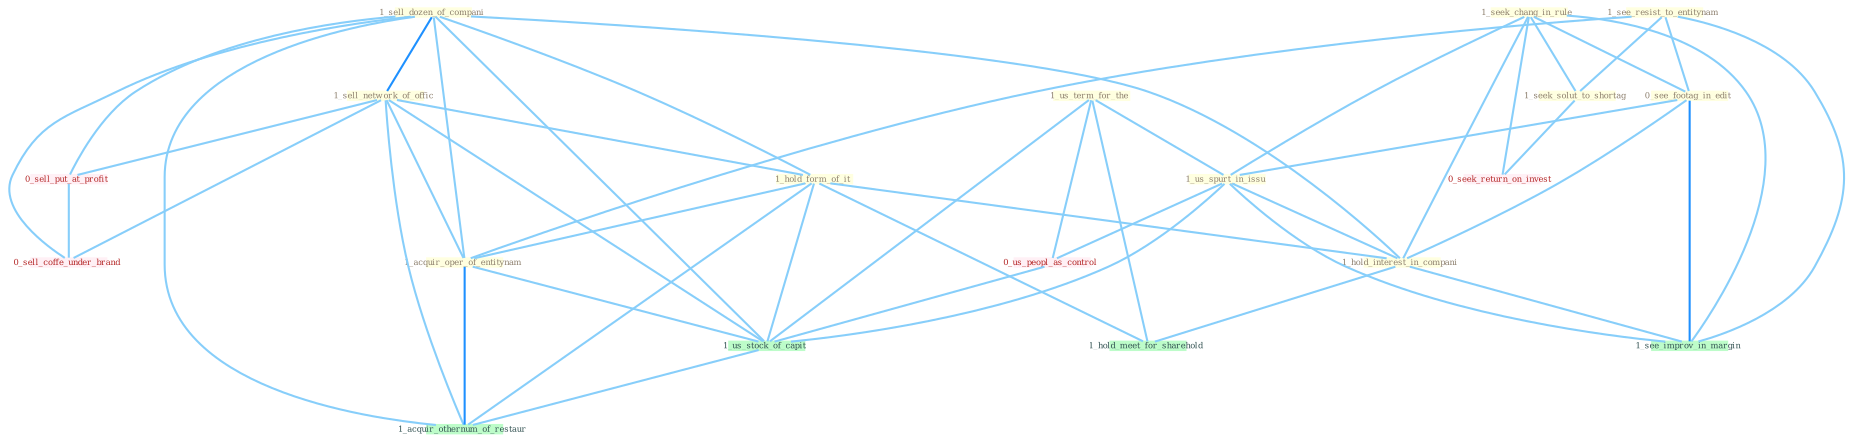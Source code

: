 Graph G{ 
    node
    [shape=polygon,style=filled,width=.5,height=.06,color="#BDFCC9",fixedsize=true,fontsize=4,
    fontcolor="#2f4f4f"];
    {node
    [color="#ffffe0", fontcolor="#8b7d6b"] "1_sell_dozen_of_compani " "1_sell_network_of_offic " "1_seek_chang_in_rule " "1_hold_form_of_it " "1_see_resist_to_entitynam " "1_acquir_oper_of_entitynam " "1_seek_solut_to_shortag " "1_us_term_for_the " "0_see_footag_in_edit " "1_us_spurt_in_issu " "1_hold_interest_in_compani "}
{node [color="#fff0f5", fontcolor="#b22222"] "0_us_peopl_as_control " "0_sell_put_at_profit " "0_seek_return_on_invest " "0_sell_coffe_under_brand "}
edge [color="#B0E2FF"];

	"1_sell_dozen_of_compani " -- "1_sell_network_of_offic " [w="2", color="#1e90ff" , len=0.8];
	"1_sell_dozen_of_compani " -- "1_hold_form_of_it " [w="1", color="#87cefa" ];
	"1_sell_dozen_of_compani " -- "1_acquir_oper_of_entitynam " [w="1", color="#87cefa" ];
	"1_sell_dozen_of_compani " -- "1_hold_interest_in_compani " [w="1", color="#87cefa" ];
	"1_sell_dozen_of_compani " -- "0_sell_put_at_profit " [w="1", color="#87cefa" ];
	"1_sell_dozen_of_compani " -- "1_us_stock_of_capit " [w="1", color="#87cefa" ];
	"1_sell_dozen_of_compani " -- "0_sell_coffe_under_brand " [w="1", color="#87cefa" ];
	"1_sell_dozen_of_compani " -- "1_acquir_othernum_of_restaur " [w="1", color="#87cefa" ];
	"1_sell_network_of_offic " -- "1_hold_form_of_it " [w="1", color="#87cefa" ];
	"1_sell_network_of_offic " -- "1_acquir_oper_of_entitynam " [w="1", color="#87cefa" ];
	"1_sell_network_of_offic " -- "0_sell_put_at_profit " [w="1", color="#87cefa" ];
	"1_sell_network_of_offic " -- "1_us_stock_of_capit " [w="1", color="#87cefa" ];
	"1_sell_network_of_offic " -- "0_sell_coffe_under_brand " [w="1", color="#87cefa" ];
	"1_sell_network_of_offic " -- "1_acquir_othernum_of_restaur " [w="1", color="#87cefa" ];
	"1_seek_chang_in_rule " -- "1_seek_solut_to_shortag " [w="1", color="#87cefa" ];
	"1_seek_chang_in_rule " -- "0_see_footag_in_edit " [w="1", color="#87cefa" ];
	"1_seek_chang_in_rule " -- "1_us_spurt_in_issu " [w="1", color="#87cefa" ];
	"1_seek_chang_in_rule " -- "1_hold_interest_in_compani " [w="1", color="#87cefa" ];
	"1_seek_chang_in_rule " -- "0_seek_return_on_invest " [w="1", color="#87cefa" ];
	"1_seek_chang_in_rule " -- "1_see_improv_in_margin " [w="1", color="#87cefa" ];
	"1_hold_form_of_it " -- "1_acquir_oper_of_entitynam " [w="1", color="#87cefa" ];
	"1_hold_form_of_it " -- "1_hold_interest_in_compani " [w="1", color="#87cefa" ];
	"1_hold_form_of_it " -- "1_us_stock_of_capit " [w="1", color="#87cefa" ];
	"1_hold_form_of_it " -- "1_hold_meet_for_sharehold " [w="1", color="#87cefa" ];
	"1_hold_form_of_it " -- "1_acquir_othernum_of_restaur " [w="1", color="#87cefa" ];
	"1_see_resist_to_entitynam " -- "1_acquir_oper_of_entitynam " [w="1", color="#87cefa" ];
	"1_see_resist_to_entitynam " -- "1_seek_solut_to_shortag " [w="1", color="#87cefa" ];
	"1_see_resist_to_entitynam " -- "0_see_footag_in_edit " [w="1", color="#87cefa" ];
	"1_see_resist_to_entitynam " -- "1_see_improv_in_margin " [w="1", color="#87cefa" ];
	"1_acquir_oper_of_entitynam " -- "1_us_stock_of_capit " [w="1", color="#87cefa" ];
	"1_acquir_oper_of_entitynam " -- "1_acquir_othernum_of_restaur " [w="2", color="#1e90ff" , len=0.8];
	"1_seek_solut_to_shortag " -- "0_seek_return_on_invest " [w="1", color="#87cefa" ];
	"1_us_term_for_the " -- "1_us_spurt_in_issu " [w="1", color="#87cefa" ];
	"1_us_term_for_the " -- "0_us_peopl_as_control " [w="1", color="#87cefa" ];
	"1_us_term_for_the " -- "1_us_stock_of_capit " [w="1", color="#87cefa" ];
	"1_us_term_for_the " -- "1_hold_meet_for_sharehold " [w="1", color="#87cefa" ];
	"0_see_footag_in_edit " -- "1_us_spurt_in_issu " [w="1", color="#87cefa" ];
	"0_see_footag_in_edit " -- "1_hold_interest_in_compani " [w="1", color="#87cefa" ];
	"0_see_footag_in_edit " -- "1_see_improv_in_margin " [w="2", color="#1e90ff" , len=0.8];
	"1_us_spurt_in_issu " -- "1_hold_interest_in_compani " [w="1", color="#87cefa" ];
	"1_us_spurt_in_issu " -- "0_us_peopl_as_control " [w="1", color="#87cefa" ];
	"1_us_spurt_in_issu " -- "1_us_stock_of_capit " [w="1", color="#87cefa" ];
	"1_us_spurt_in_issu " -- "1_see_improv_in_margin " [w="1", color="#87cefa" ];
	"1_hold_interest_in_compani " -- "1_see_improv_in_margin " [w="1", color="#87cefa" ];
	"1_hold_interest_in_compani " -- "1_hold_meet_for_sharehold " [w="1", color="#87cefa" ];
	"0_us_peopl_as_control " -- "1_us_stock_of_capit " [w="1", color="#87cefa" ];
	"0_sell_put_at_profit " -- "0_sell_coffe_under_brand " [w="1", color="#87cefa" ];
	"1_us_stock_of_capit " -- "1_acquir_othernum_of_restaur " [w="1", color="#87cefa" ];
}